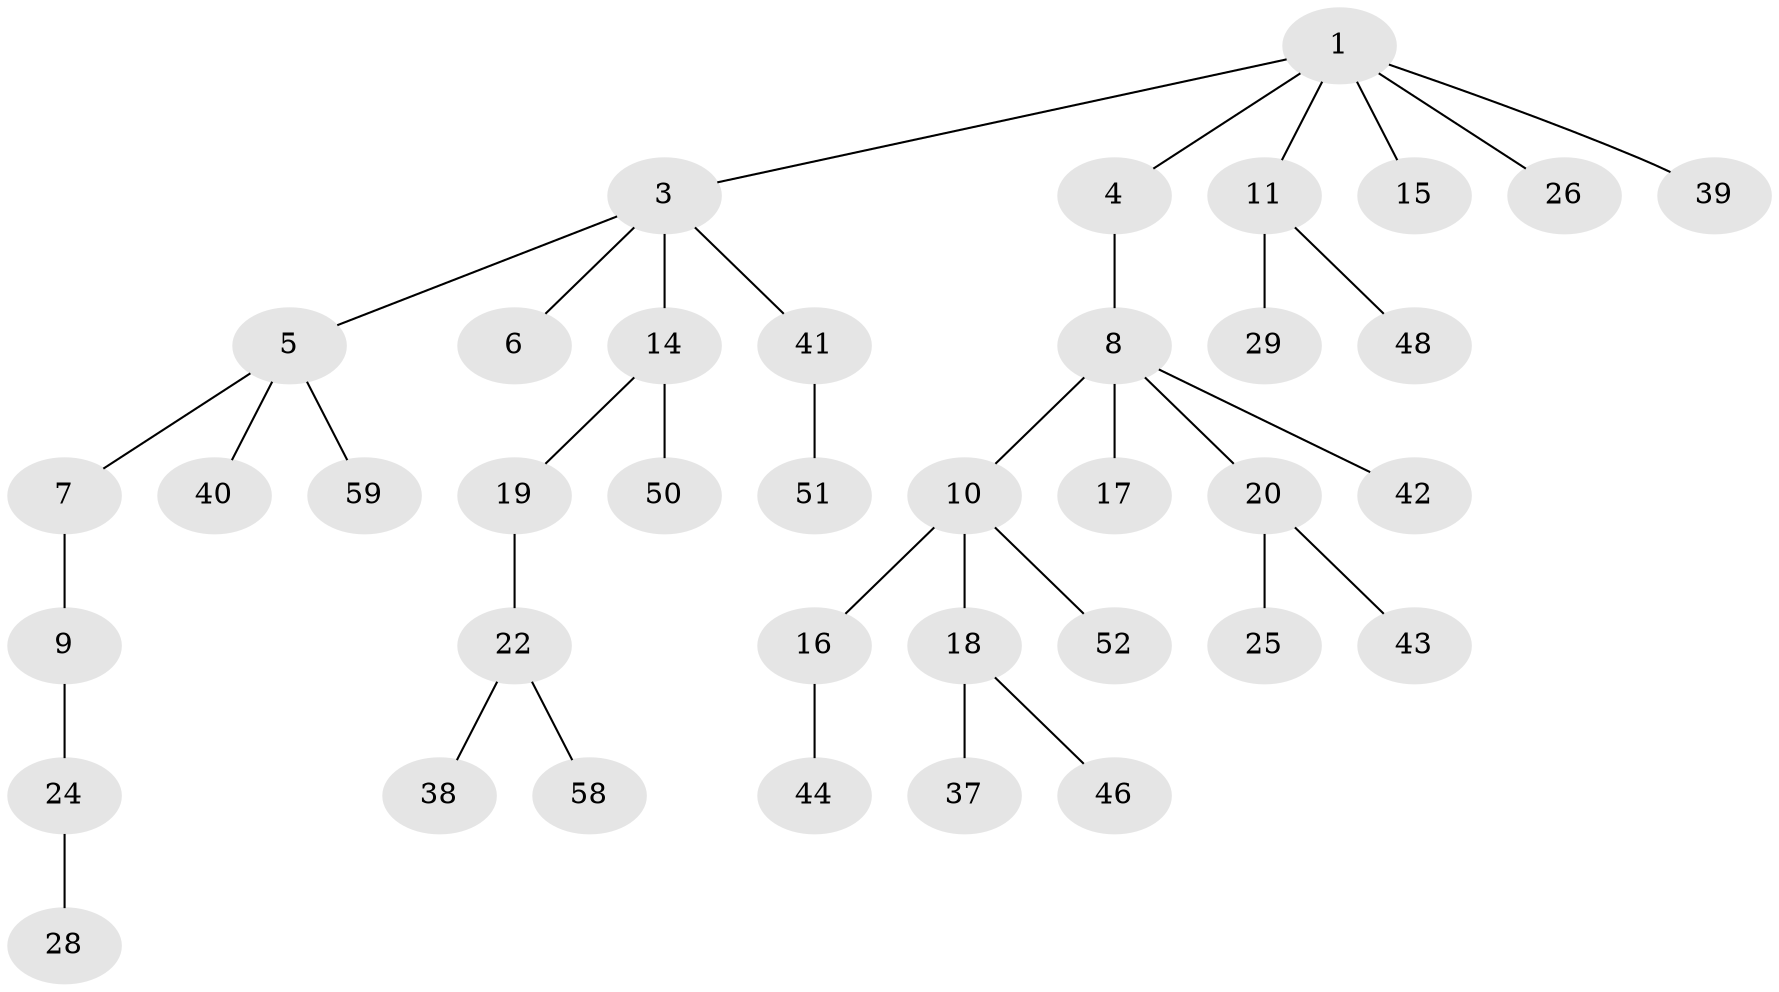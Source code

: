 // original degree distribution, {3: 0.1694915254237288, 5: 0.03389830508474576, 4: 0.05084745762711865, 1: 0.4745762711864407, 6: 0.01694915254237288, 2: 0.2542372881355932}
// Generated by graph-tools (version 1.1) at 2025/11/02/27/25 16:11:27]
// undirected, 38 vertices, 37 edges
graph export_dot {
graph [start="1"]
  node [color=gray90,style=filled];
  1 [super="+2"];
  3;
  4 [super="+21"];
  5 [super="+30"];
  6;
  7 [super="+13"];
  8 [super="+54"];
  9 [super="+35"];
  10 [super="+12"];
  11 [super="+31"];
  14 [super="+49"];
  15 [super="+23"];
  16 [super="+32"];
  17;
  18 [super="+27"];
  19;
  20 [super="+36"];
  22 [super="+33"];
  24 [super="+53"];
  25 [super="+34"];
  26;
  28 [super="+47"];
  29;
  37;
  38;
  39 [super="+55"];
  40;
  41 [super="+45"];
  42;
  43;
  44 [super="+57"];
  46;
  48;
  50;
  51 [super="+56"];
  52;
  58;
  59;
  1 -- 4;
  1 -- 11;
  1 -- 3;
  1 -- 39;
  1 -- 26;
  1 -- 15;
  3 -- 5;
  3 -- 6;
  3 -- 14;
  3 -- 41;
  4 -- 8;
  5 -- 7;
  5 -- 40;
  5 -- 59;
  7 -- 9;
  8 -- 10;
  8 -- 17;
  8 -- 20;
  8 -- 42;
  9 -- 24;
  10 -- 52;
  10 -- 16;
  10 -- 18;
  11 -- 29;
  11 -- 48;
  14 -- 19;
  14 -- 50;
  16 -- 44;
  18 -- 46;
  18 -- 37;
  19 -- 22;
  20 -- 25;
  20 -- 43;
  22 -- 58;
  22 -- 38;
  24 -- 28;
  41 -- 51;
}
